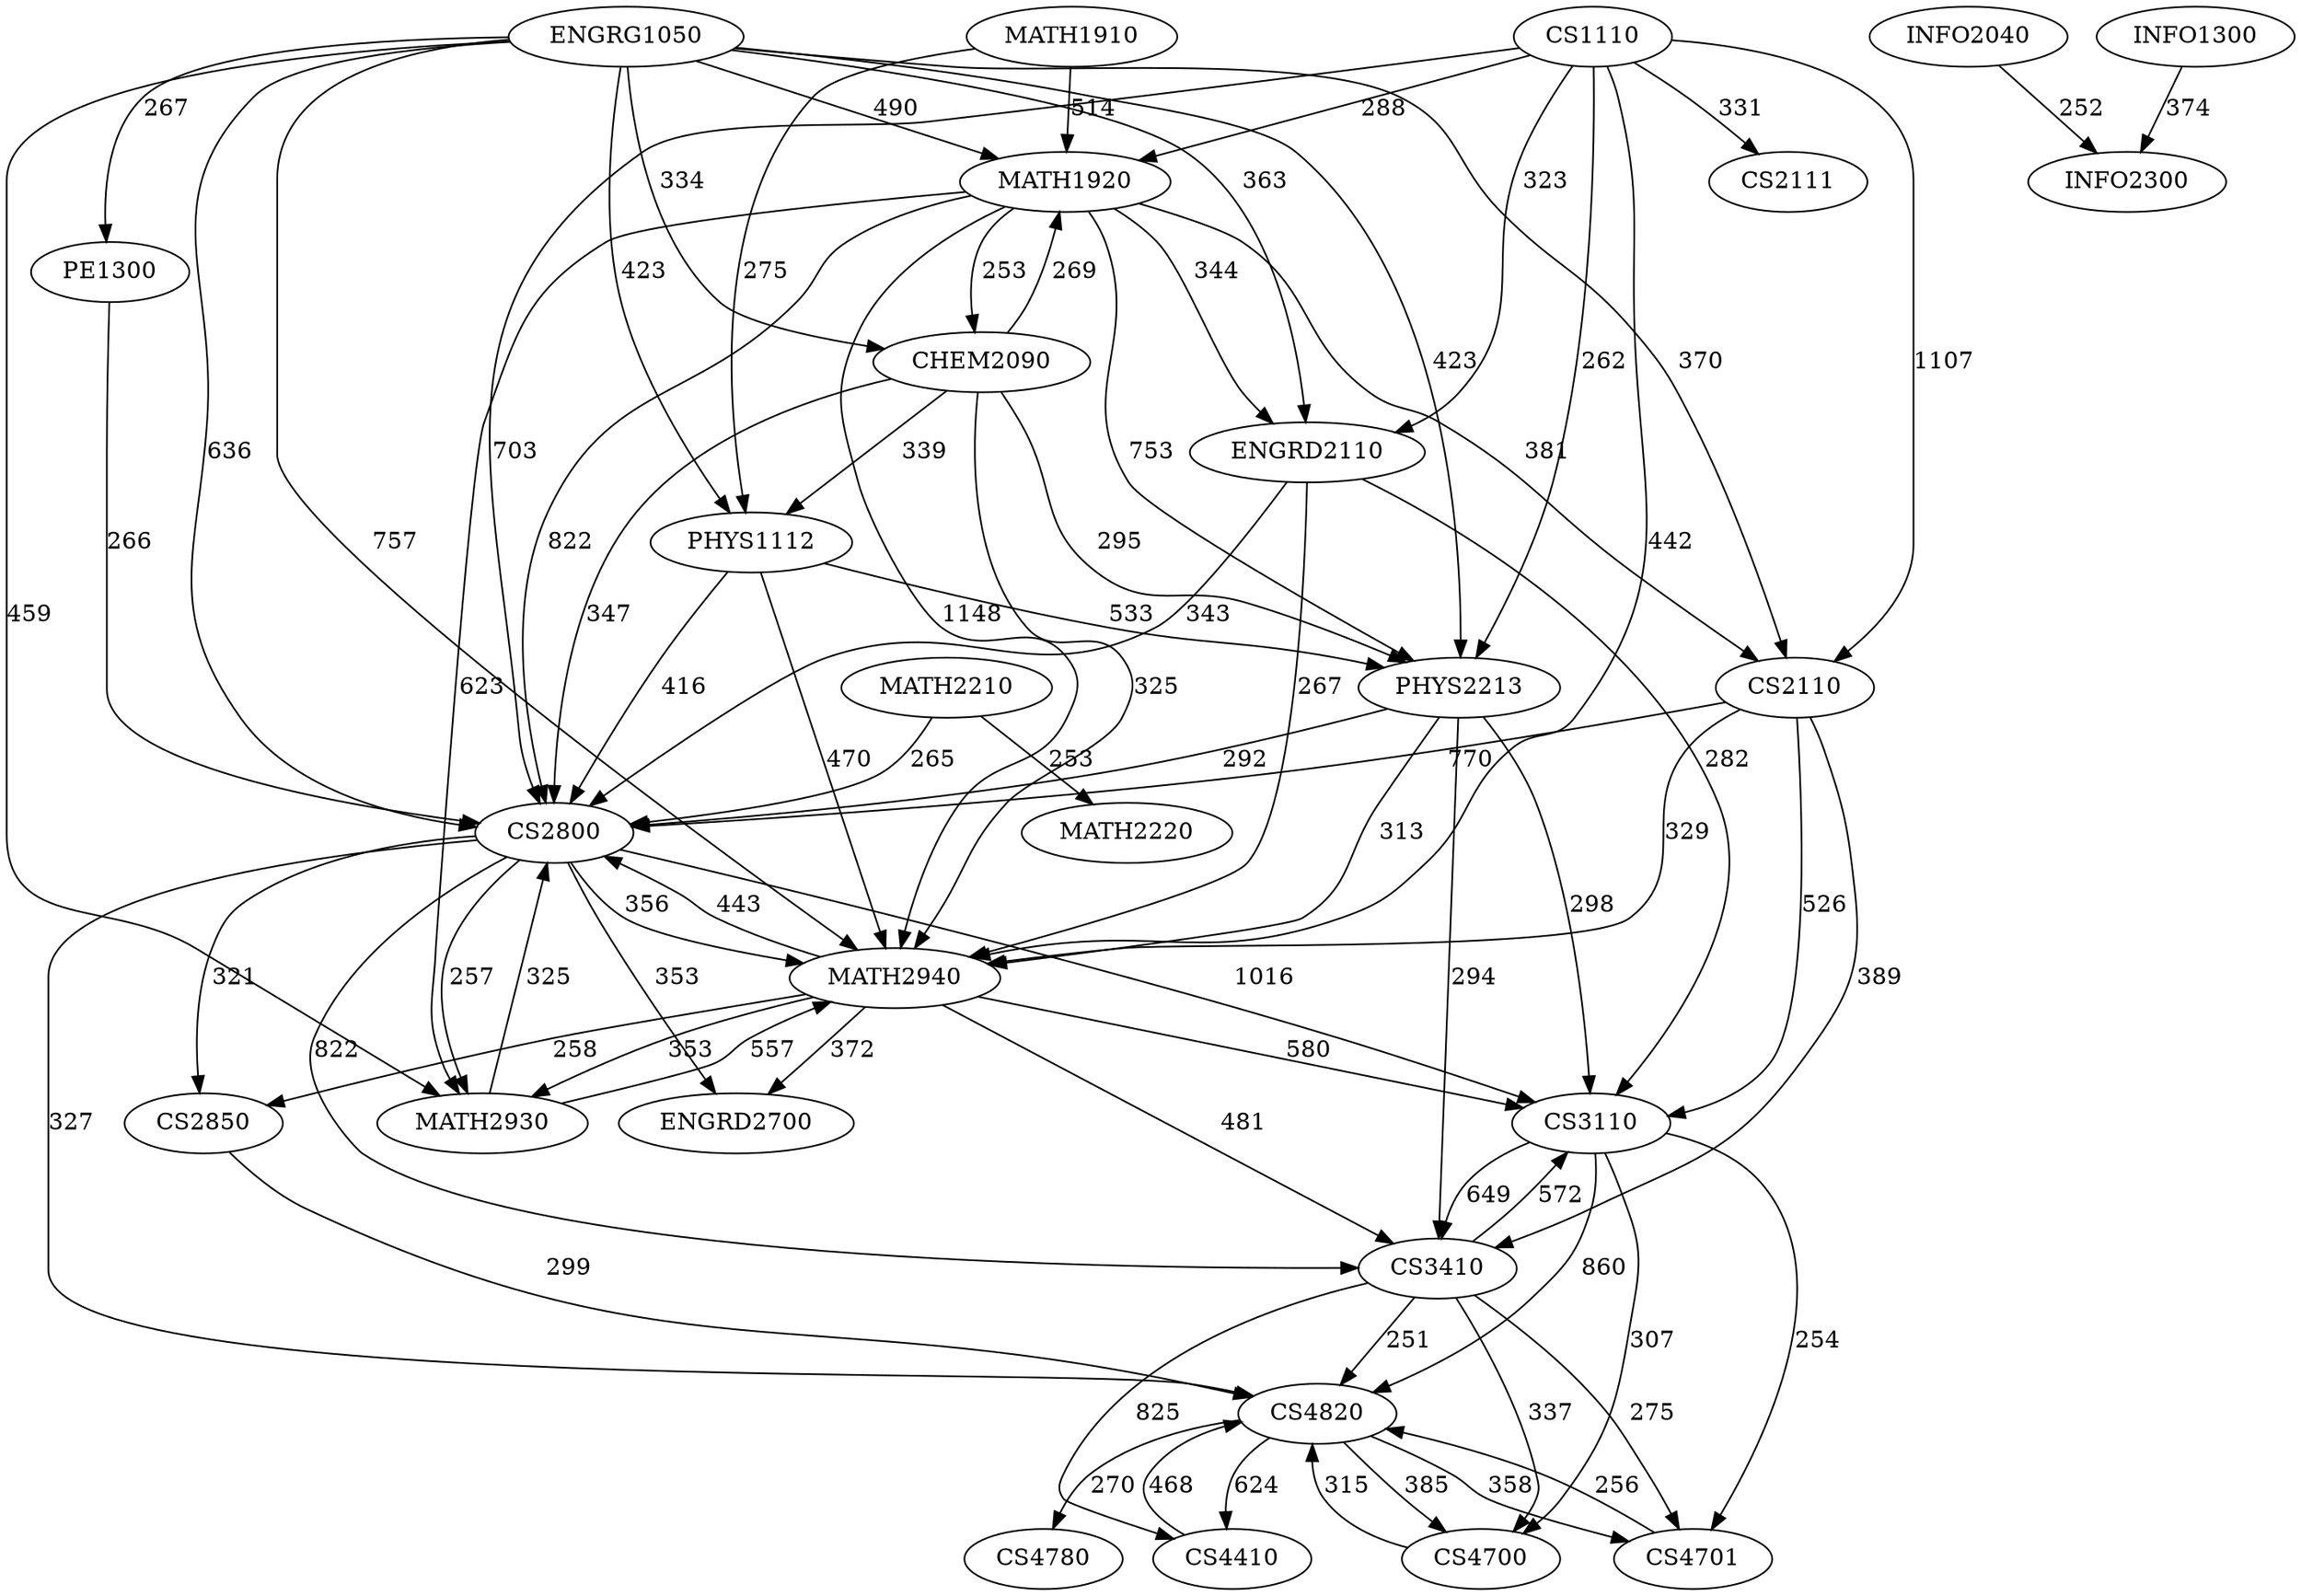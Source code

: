 digraph course_graph {
MATH2210 -> CS2800 [ label = "265" ];
MATH2210 -> MATH2220 [ label = "253" ];
MATH2940 -> CS2800 [ label = "443" ];
MATH2940 -> MATH2930 [ label = "353" ];
MATH2940 -> CS3110 [ label = "580" ];
MATH2940 -> ENGRD2700 [ label = "372" ];
MATH2940 -> CS3410 [ label = "481" ];
MATH2940 -> CS2850 [ label = "258" ];
ENGRD2110 -> MATH2940 [ label = "267" ];
ENGRD2110 -> CS2800 [ label = "343" ];
ENGRD2110 -> CS3110 [ label = "282" ];
PHYS1112 -> MATH2940 [ label = "470" ];
PHYS1112 -> CS2800 [ label = "416" ];
PHYS1112 -> PHYS2213 [ label = "533" ];
ENGRG1050 -> MATH2940 [ label = "757" ];
ENGRG1050 -> ENGRD2110 [ label = "363" ];
ENGRG1050 -> PHYS1112 [ label = "423" ];
ENGRG1050 -> PE1300 [ label = "267" ];
ENGRG1050 -> MATH1920 [ label = "490" ];
ENGRG1050 -> CHEM2090 [ label = "334" ];
ENGRG1050 -> CS2800 [ label = "636" ];
ENGRG1050 -> MATH2930 [ label = "459" ];
ENGRG1050 -> PHYS2213 [ label = "423" ];
ENGRG1050 -> CS2110 [ label = "370" ];
INFO2040 -> INFO2300 [ label = "252" ];
PE1300 -> CS2800 [ label = "266" ];
MATH1920 -> MATH2940 [ label = "1148" ];
MATH1920 -> ENGRD2110 [ label = "344" ];
MATH1920 -> CHEM2090 [ label = "253" ];
MATH1920 -> CS2800 [ label = "822" ];
MATH1920 -> MATH2930 [ label = "623" ];
MATH1920 -> PHYS2213 [ label = "753" ];
MATH1920 -> CS2110 [ label = "381" ];
CS1110 -> MATH2940 [ label = "442" ];
CS1110 -> ENGRD2110 [ label = "323" ];
CS1110 -> MATH1920 [ label = "288" ];
CS1110 -> CS2800 [ label = "703" ];
CS1110 -> CS2111 [ label = "331" ];
CS1110 -> PHYS2213 [ label = "262" ];
CS1110 -> CS2110 [ label = "1107" ];
CHEM2090 -> MATH2940 [ label = "325" ];
CHEM2090 -> PHYS1112 [ label = "339" ];
CHEM2090 -> MATH1920 [ label = "269" ];
CHEM2090 -> CS2800 [ label = "347" ];
CHEM2090 -> PHYS2213 [ label = "295" ];
CS2800 -> MATH2940 [ label = "356" ];
CS2800 -> MATH2930 [ label = "257" ];
CS2800 -> CS3110 [ label = "1016" ];
CS2800 -> ENGRD2700 [ label = "353" ];
CS2800 -> CS3410 [ label = "822" ];
CS2800 -> CS4820 [ label = "327" ];
CS2800 -> CS2850 [ label = "321" ];
MATH2930 -> MATH2940 [ label = "557" ];
MATH2930 -> CS2800 [ label = "325" ];
MATH1910 -> PHYS1112 [ label = "275" ];
MATH1910 -> MATH1920 [ label = "514" ];
CS3110 -> CS4701 [ label = "254" ];
CS3110 -> CS3410 [ label = "649" ];
CS3110 -> CS4820 [ label = "860" ];
CS3110 -> CS4700 [ label = "307" ];
CS4410 -> CS4820 [ label = "468" ];
CS4701 -> CS4820 [ label = "256" ];
PHYS2213 -> MATH2940 [ label = "313" ];
PHYS2213 -> CS2800 [ label = "292" ];
PHYS2213 -> CS3110 [ label = "298" ];
PHYS2213 -> CS3410 [ label = "294" ];
CS2110 -> MATH2940 [ label = "329" ];
CS2110 -> CS2800 [ label = "770" ];
CS2110 -> CS3110 [ label = "526" ];
CS2110 -> CS3410 [ label = "389" ];
INFO1300 -> INFO2300 [ label = "374" ];
CS3410 -> CS3110 [ label = "572" ];
CS3410 -> CS4410 [ label = "825" ];
CS3410 -> CS4701 [ label = "275" ];
CS3410 -> CS4820 [ label = "251" ];
CS3410 -> CS4700 [ label = "337" ];
CS4820 -> CS4410 [ label = "624" ];
CS4820 -> CS4701 [ label = "358" ];
CS4820 -> CS4780 [ label = "270" ];
CS4820 -> CS4700 [ label = "385" ];
CS4700 -> CS4820 [ label = "315" ];
CS2850 -> CS4820 [ label = "299" ];
MATH2930 [ label = "MATH2930" ];
CS3410 [ label = "CS3410" ];
CS4701 [ label = "CS4701" ];
CS4820 [ label = "CS4820" ];
CS4410 [ label = "CS4410" ];
CS3110 [ label = "CS3110" ];
CS4700 [ label = "CS4700" ];
CS2850 [ label = "CS2850" ];
ENGRD2110 [ label = "ENGRD2110" ];
CHEM2090 [ label = "CHEM2090" ];
PHYS2213 [ label = "PHYS2213" ];
MATH1920 [ label = "MATH1920" ];
CS2110 [ label = "CS2110" ];
PE1300 [ label = "PE1300" ];
MATH2940 [ label = "MATH2940" ];
CS2800 [ label = "CS2800" ];
PHYS1112 [ label = "PHYS1112" ];
}
